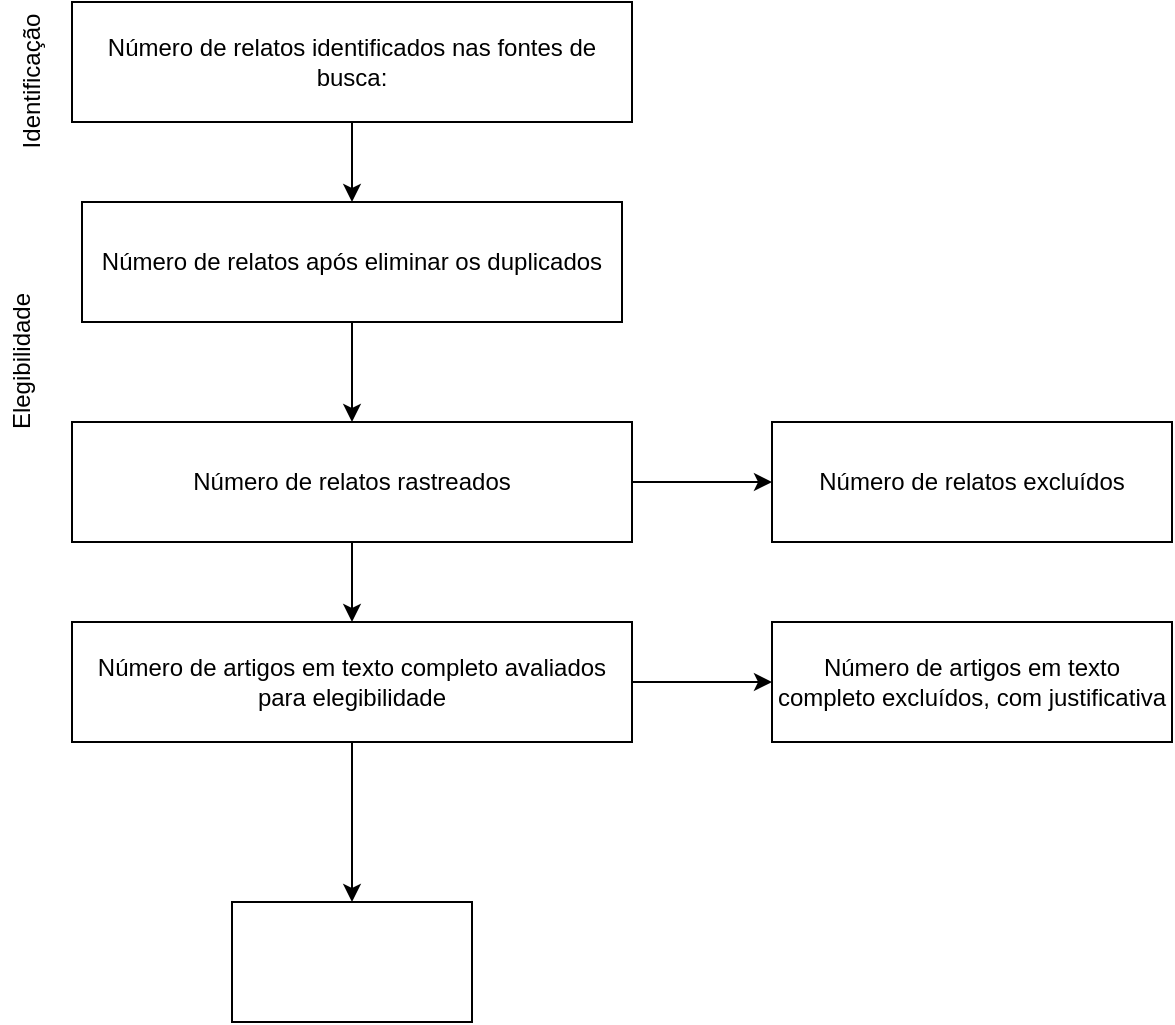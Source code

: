 <mxfile version="13.7.1" type="github">
  <diagram id="9rtOQBFeyjXl_FGlEI51" name="Page-1">
    <mxGraphModel dx="868" dy="428" grid="1" gridSize="10" guides="1" tooltips="1" connect="1" arrows="1" fold="1" page="1" pageScale="1" pageWidth="827" pageHeight="1169" math="0" shadow="0">
      <root>
        <mxCell id="0" />
        <mxCell id="1" parent="0" />
        <mxCell id="O3_qNe8abN4ICVSeK1On-3" value="" style="edgeStyle=orthogonalEdgeStyle;rounded=0;orthogonalLoop=1;jettySize=auto;html=1;" edge="1" parent="1" source="O3_qNe8abN4ICVSeK1On-1" target="O3_qNe8abN4ICVSeK1On-2">
          <mxGeometry relative="1" as="geometry" />
        </mxCell>
        <mxCell id="O3_qNe8abN4ICVSeK1On-1" value="Número de relatos identificados nas fontes de busca: " style="rounded=0;whiteSpace=wrap;html=1;" vertex="1" parent="1">
          <mxGeometry x="40" y="40" width="280" height="60" as="geometry" />
        </mxCell>
        <mxCell id="O3_qNe8abN4ICVSeK1On-7" value="" style="edgeStyle=orthogonalEdgeStyle;rounded=0;orthogonalLoop=1;jettySize=auto;html=1;fontFamily=Helvetica;" edge="1" parent="1" source="O3_qNe8abN4ICVSeK1On-2" target="O3_qNe8abN4ICVSeK1On-6">
          <mxGeometry relative="1" as="geometry" />
        </mxCell>
        <mxCell id="O3_qNe8abN4ICVSeK1On-2" value="Número de relatos após eliminar os duplicados" style="whiteSpace=wrap;html=1;rounded=0;fontFamily=Helvetica;" vertex="1" parent="1">
          <mxGeometry x="45" y="140" width="270" height="60" as="geometry" />
        </mxCell>
        <mxCell id="O3_qNe8abN4ICVSeK1On-4" value="Identificação" style="text;html=1;align=center;verticalAlign=middle;resizable=0;points=[];autosize=1;fontFamily=Helvetica;rotation=270;" vertex="1" parent="1">
          <mxGeometry x="-20" y="70" width="80" height="20" as="geometry" />
        </mxCell>
        <mxCell id="O3_qNe8abN4ICVSeK1On-5" style="edgeStyle=orthogonalEdgeStyle;rounded=0;orthogonalLoop=1;jettySize=auto;html=1;exitX=0.5;exitY=1;exitDx=0;exitDy=0;fontFamily=Helvetica;" edge="1" parent="1" source="O3_qNe8abN4ICVSeK1On-2" target="O3_qNe8abN4ICVSeK1On-2">
          <mxGeometry relative="1" as="geometry" />
        </mxCell>
        <mxCell id="O3_qNe8abN4ICVSeK1On-9" value="" style="edgeStyle=orthogonalEdgeStyle;rounded=0;orthogonalLoop=1;jettySize=auto;html=1;fontFamily=Helvetica;" edge="1" parent="1" source="O3_qNe8abN4ICVSeK1On-6" target="O3_qNe8abN4ICVSeK1On-8">
          <mxGeometry relative="1" as="geometry" />
        </mxCell>
        <mxCell id="O3_qNe8abN4ICVSeK1On-12" value="" style="edgeStyle=orthogonalEdgeStyle;rounded=0;orthogonalLoop=1;jettySize=auto;html=1;fontFamily=Helvetica;" edge="1" parent="1" source="O3_qNe8abN4ICVSeK1On-6" target="O3_qNe8abN4ICVSeK1On-11">
          <mxGeometry relative="1" as="geometry" />
        </mxCell>
        <mxCell id="O3_qNe8abN4ICVSeK1On-6" value="Número de relatos rastreados" style="whiteSpace=wrap;html=1;rounded=0;" vertex="1" parent="1">
          <mxGeometry x="40" y="250" width="280" height="60" as="geometry" />
        </mxCell>
        <mxCell id="O3_qNe8abN4ICVSeK1On-8" value="Número de relatos excluídos" style="whiteSpace=wrap;html=1;rounded=0;" vertex="1" parent="1">
          <mxGeometry x="390" y="250" width="200" height="60" as="geometry" />
        </mxCell>
        <mxCell id="O3_qNe8abN4ICVSeK1On-10" value="Elegibilidade" style="text;html=1;align=center;verticalAlign=middle;resizable=0;points=[];autosize=1;fontFamily=Helvetica;rotation=270;" vertex="1" parent="1">
          <mxGeometry x="-30" y="210" width="90" height="20" as="geometry" />
        </mxCell>
        <mxCell id="O3_qNe8abN4ICVSeK1On-14" value="" style="edgeStyle=orthogonalEdgeStyle;rounded=0;orthogonalLoop=1;jettySize=auto;html=1;fontFamily=Helvetica;" edge="1" parent="1" source="O3_qNe8abN4ICVSeK1On-11" target="O3_qNe8abN4ICVSeK1On-13">
          <mxGeometry relative="1" as="geometry" />
        </mxCell>
        <mxCell id="O3_qNe8abN4ICVSeK1On-16" value="" style="edgeStyle=orthogonalEdgeStyle;rounded=0;orthogonalLoop=1;jettySize=auto;html=1;fontFamily=Helvetica;" edge="1" parent="1" source="O3_qNe8abN4ICVSeK1On-11" target="O3_qNe8abN4ICVSeK1On-15">
          <mxGeometry relative="1" as="geometry" />
        </mxCell>
        <mxCell id="O3_qNe8abN4ICVSeK1On-11" value="Número de artigos em texto completo avaliados para elegibilidade" style="whiteSpace=wrap;html=1;rounded=0;" vertex="1" parent="1">
          <mxGeometry x="40" y="350" width="280" height="60" as="geometry" />
        </mxCell>
        <mxCell id="O3_qNe8abN4ICVSeK1On-13" value="Número de artigos em texto completo excluídos, com justificativa" style="whiteSpace=wrap;html=1;rounded=0;" vertex="1" parent="1">
          <mxGeometry x="390" y="350" width="200" height="60" as="geometry" />
        </mxCell>
        <mxCell id="O3_qNe8abN4ICVSeK1On-15" value="" style="whiteSpace=wrap;html=1;rounded=0;" vertex="1" parent="1">
          <mxGeometry x="120" y="490" width="120" height="60" as="geometry" />
        </mxCell>
      </root>
    </mxGraphModel>
  </diagram>
</mxfile>
